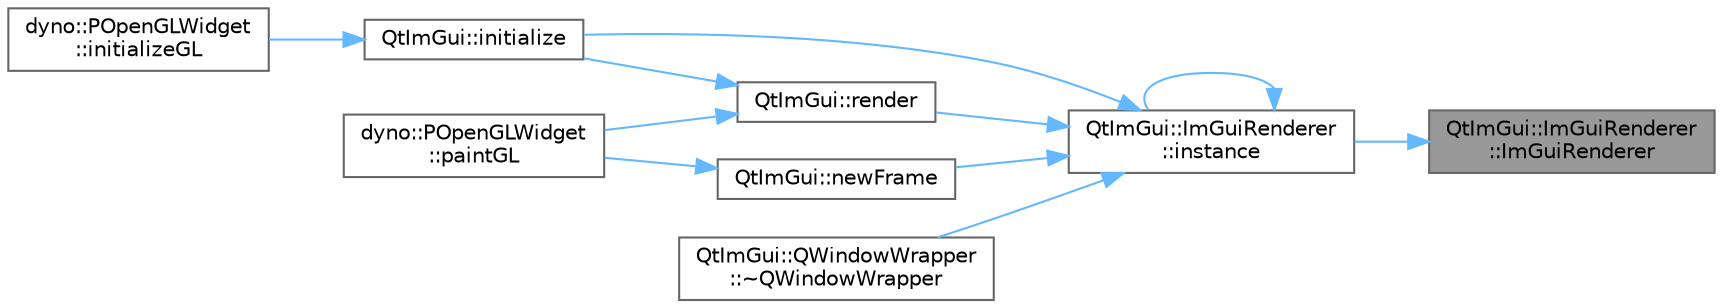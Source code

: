 digraph "QtImGui::ImGuiRenderer::ImGuiRenderer"
{
 // LATEX_PDF_SIZE
  bgcolor="transparent";
  edge [fontname=Helvetica,fontsize=10,labelfontname=Helvetica,labelfontsize=10];
  node [fontname=Helvetica,fontsize=10,shape=box,height=0.2,width=0.4];
  rankdir="RL";
  Node1 [id="Node000001",label="QtImGui::ImGuiRenderer\l::ImGuiRenderer",height=0.2,width=0.4,color="gray40", fillcolor="grey60", style="filled", fontcolor="black",tooltip=" "];
  Node1 -> Node2 [id="edge1_Node000001_Node000002",dir="back",color="steelblue1",style="solid",tooltip=" "];
  Node2 [id="Node000002",label="QtImGui::ImGuiRenderer\l::instance",height=0.2,width=0.4,color="grey40", fillcolor="white", style="filled",URL="$class_qt_im_gui_1_1_im_gui_renderer.html#a24e10188f45b95a3e3ec102ddce3e958",tooltip=" "];
  Node2 -> Node3 [id="edge2_Node000002_Node000003",dir="back",color="steelblue1",style="solid",tooltip=" "];
  Node3 [id="Node000003",label="QtImGui::initialize",height=0.2,width=0.4,color="grey40", fillcolor="white", style="filled",URL="$namespace_qt_im_gui.html#a88ab5f6c27a24d6fe22ac704ef31f91e",tooltip=" "];
  Node3 -> Node4 [id="edge3_Node000003_Node000004",dir="back",color="steelblue1",style="solid",tooltip=" "];
  Node4 [id="Node000004",label="dyno::POpenGLWidget\l::initializeGL",height=0.2,width=0.4,color="grey40", fillcolor="white", style="filled",URL="$classdyno_1_1_p_open_g_l_widget.html#a4443931ffdaa4d0751e918e3f1f32ff2",tooltip=" "];
  Node2 -> Node2 [id="edge4_Node000002_Node000002",dir="back",color="steelblue1",style="solid",tooltip=" "];
  Node2 -> Node5 [id="edge5_Node000002_Node000005",dir="back",color="steelblue1",style="solid",tooltip=" "];
  Node5 [id="Node000005",label="QtImGui::newFrame",height=0.2,width=0.4,color="grey40", fillcolor="white", style="filled",URL="$namespace_qt_im_gui.html#a6ed6566aa94f761e300724bea068e8e2",tooltip=" "];
  Node5 -> Node6 [id="edge6_Node000005_Node000006",dir="back",color="steelblue1",style="solid",tooltip=" "];
  Node6 [id="Node000006",label="dyno::POpenGLWidget\l::paintGL",height=0.2,width=0.4,color="grey40", fillcolor="white", style="filled",URL="$classdyno_1_1_p_open_g_l_widget.html#ac3a49d40cf6bccf88a5b46f18f98ad07",tooltip=" "];
  Node2 -> Node7 [id="edge7_Node000002_Node000007",dir="back",color="steelblue1",style="solid",tooltip=" "];
  Node7 [id="Node000007",label="QtImGui::render",height=0.2,width=0.4,color="grey40", fillcolor="white", style="filled",URL="$namespace_qt_im_gui.html#a6153edd1f4fda1b1ccdaa939beaafe7b",tooltip=" "];
  Node7 -> Node3 [id="edge8_Node000007_Node000003",dir="back",color="steelblue1",style="solid",tooltip=" "];
  Node7 -> Node6 [id="edge9_Node000007_Node000006",dir="back",color="steelblue1",style="solid",tooltip=" "];
  Node2 -> Node8 [id="edge10_Node000002_Node000008",dir="back",color="steelblue1",style="solid",tooltip=" "];
  Node8 [id="Node000008",label="QtImGui::QWindowWrapper\l::~QWindowWrapper",height=0.2,width=0.4,color="grey40", fillcolor="white", style="filled",URL="$class_qt_im_gui_1_1_q_window_wrapper.html#ae19657605cd03b00b38bddf4e55f66d4",tooltip=" "];
}
